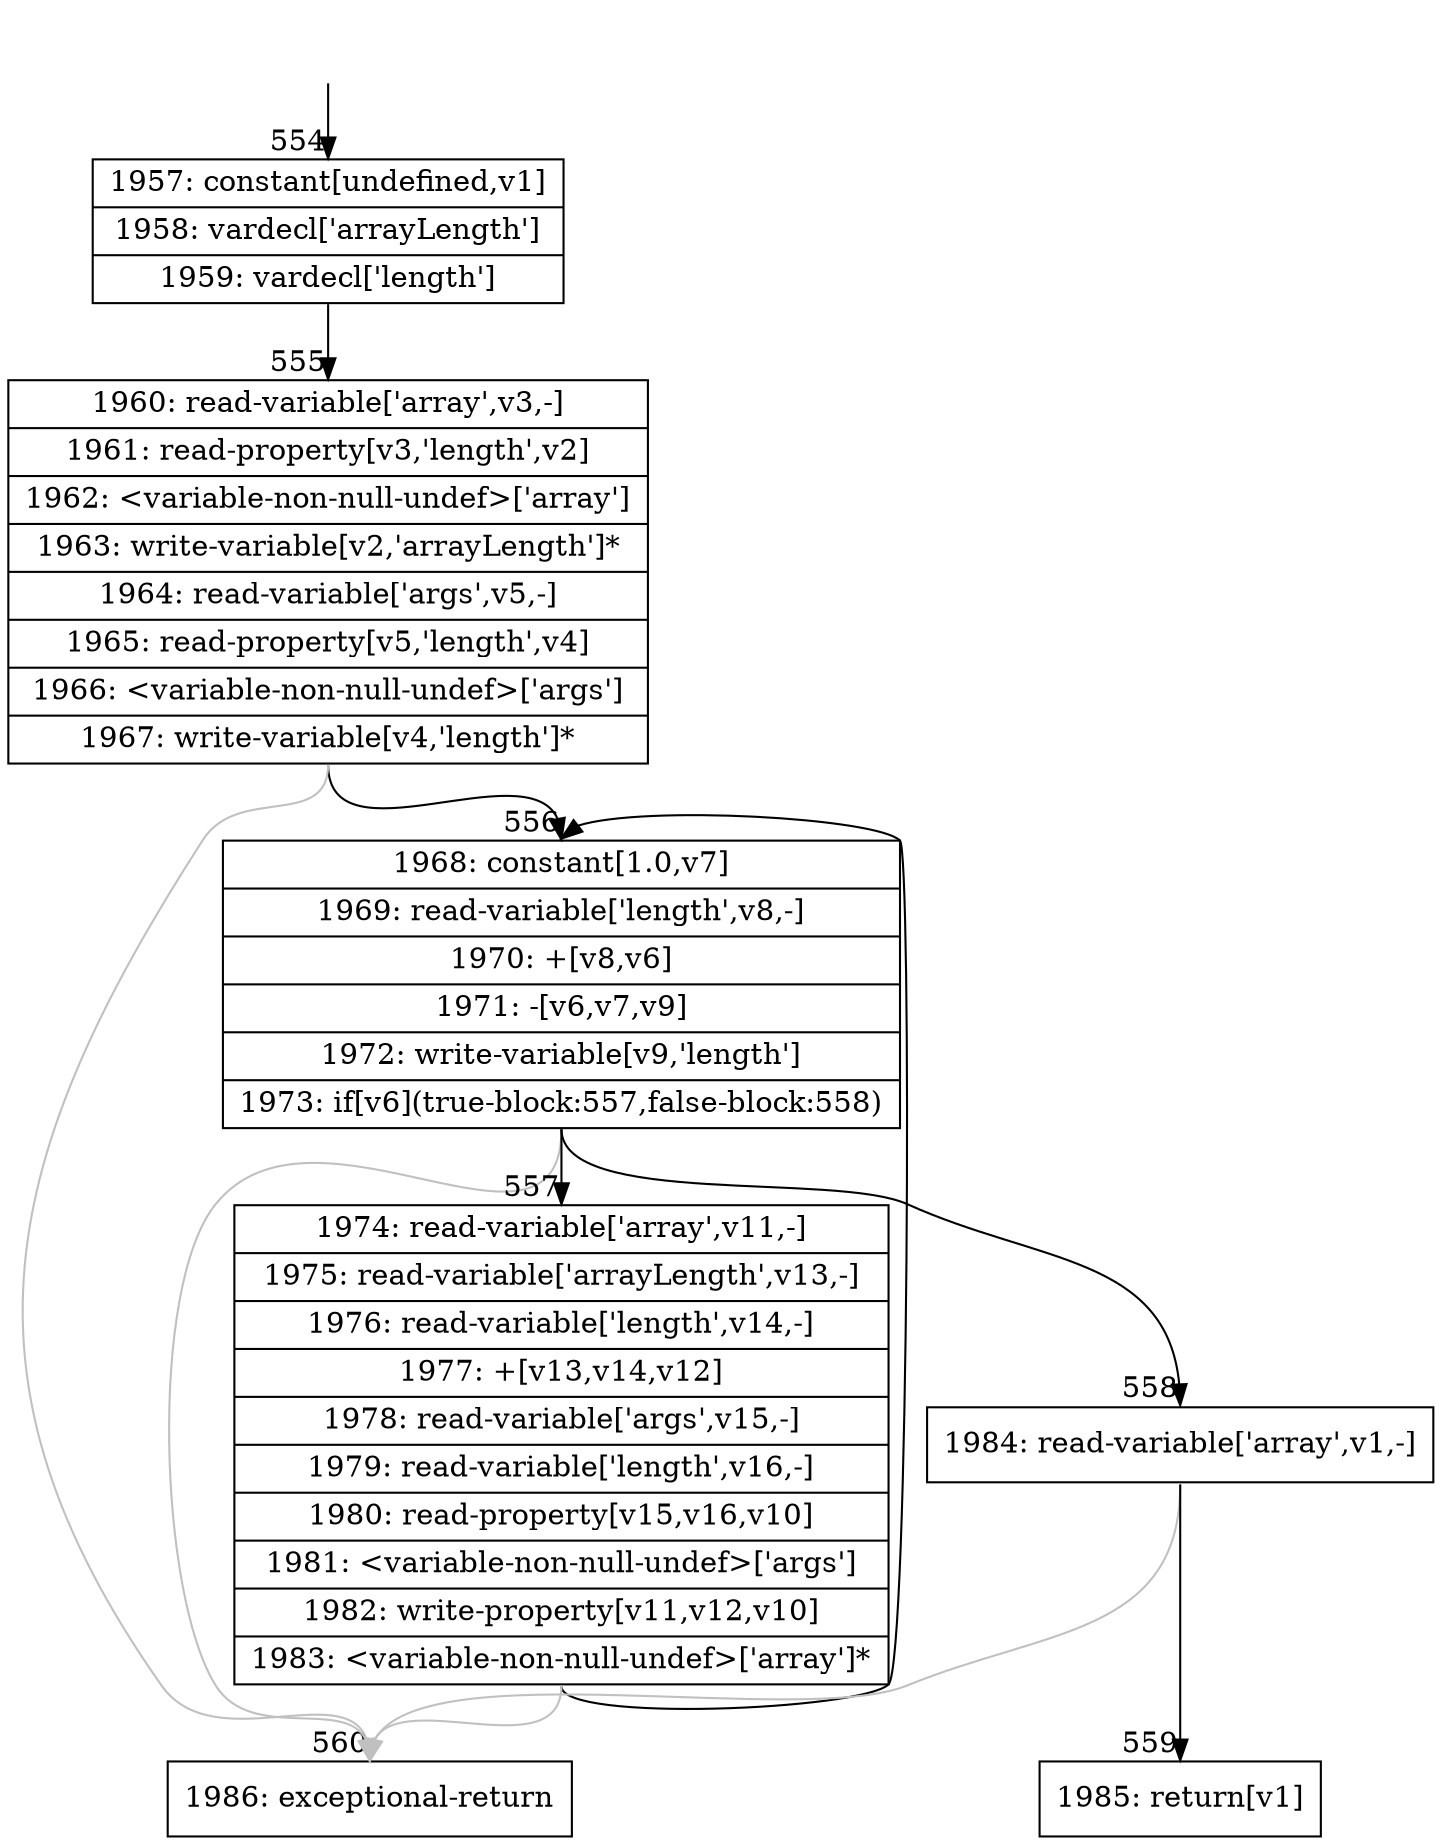 digraph {
rankdir="TD"
BB_entry40[shape=none,label=""];
BB_entry40 -> BB554 [tailport=s, headport=n, headlabel="    554"]
BB554 [shape=record label="{1957: constant[undefined,v1]|1958: vardecl['arrayLength']|1959: vardecl['length']}" ] 
BB554 -> BB555 [tailport=s, headport=n, headlabel="      555"]
BB555 [shape=record label="{1960: read-variable['array',v3,-]|1961: read-property[v3,'length',v2]|1962: \<variable-non-null-undef\>['array']|1963: write-variable[v2,'arrayLength']*|1964: read-variable['args',v5,-]|1965: read-property[v5,'length',v4]|1966: \<variable-non-null-undef\>['args']|1967: write-variable[v4,'length']*}" ] 
BB555 -> BB556 [tailport=s, headport=n, headlabel="      556"]
BB555 -> BB560 [tailport=s, headport=n, color=gray, headlabel="      560"]
BB556 [shape=record label="{1968: constant[1.0,v7]|1969: read-variable['length',v8,-]|1970: +[v8,v6]|1971: -[v6,v7,v9]|1972: write-variable[v9,'length']|1973: if[v6](true-block:557,false-block:558)}" ] 
BB556 -> BB557 [tailport=s, headport=n, headlabel="      557"]
BB556 -> BB558 [tailport=s, headport=n, headlabel="      558"]
BB556 -> BB560 [tailport=s, headport=n, color=gray]
BB557 [shape=record label="{1974: read-variable['array',v11,-]|1975: read-variable['arrayLength',v13,-]|1976: read-variable['length',v14,-]|1977: +[v13,v14,v12]|1978: read-variable['args',v15,-]|1979: read-variable['length',v16,-]|1980: read-property[v15,v16,v10]|1981: \<variable-non-null-undef\>['args']|1982: write-property[v11,v12,v10]|1983: \<variable-non-null-undef\>['array']*}" ] 
BB557 -> BB556 [tailport=s, headport=n]
BB557 -> BB560 [tailport=s, headport=n, color=gray]
BB558 [shape=record label="{1984: read-variable['array',v1,-]}" ] 
BB558 -> BB559 [tailport=s, headport=n, headlabel="      559"]
BB558 -> BB560 [tailport=s, headport=n, color=gray]
BB559 [shape=record label="{1985: return[v1]}" ] 
BB560 [shape=record label="{1986: exceptional-return}" ] 
//#$~ 375
}
